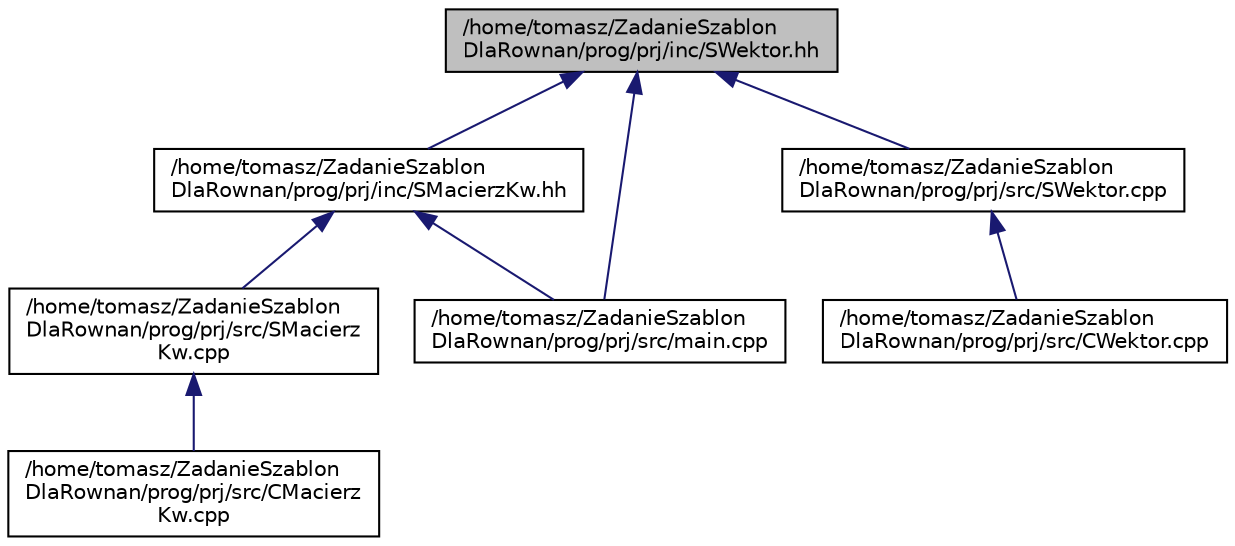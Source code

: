 digraph "/home/tomasz/ZadanieSzablonDlaRownan/prog/prj/inc/SWektor.hh"
{
  edge [fontname="Helvetica",fontsize="10",labelfontname="Helvetica",labelfontsize="10"];
  node [fontname="Helvetica",fontsize="10",shape=record];
  Node4 [label="/home/tomasz/ZadanieSzablon\lDlaRownan/prog/prj/inc/SWektor.hh",height=0.2,width=0.4,color="black", fillcolor="grey75", style="filled", fontcolor="black"];
  Node4 -> Node5 [dir="back",color="midnightblue",fontsize="10",style="solid",fontname="Helvetica"];
  Node5 [label="/home/tomasz/ZadanieSzablon\lDlaRownan/prog/prj/inc/SMacierzKw.hh",height=0.2,width=0.4,color="black", fillcolor="white", style="filled",URL="$_s_macierz_kw_8hh.html"];
  Node5 -> Node6 [dir="back",color="midnightblue",fontsize="10",style="solid",fontname="Helvetica"];
  Node6 [label="/home/tomasz/ZadanieSzablon\lDlaRownan/prog/prj/src/SMacierz\lKw.cpp",height=0.2,width=0.4,color="black", fillcolor="white", style="filled",URL="$_s_macierz_kw_8cpp.html"];
  Node6 -> Node7 [dir="back",color="midnightblue",fontsize="10",style="solid",fontname="Helvetica"];
  Node7 [label="/home/tomasz/ZadanieSzablon\lDlaRownan/prog/prj/src/CMacierz\lKw.cpp",height=0.2,width=0.4,color="black", fillcolor="white", style="filled",URL="$_c_macierz_kw_8cpp.html"];
  Node5 -> Node8 [dir="back",color="midnightblue",fontsize="10",style="solid",fontname="Helvetica"];
  Node8 [label="/home/tomasz/ZadanieSzablon\lDlaRownan/prog/prj/src/main.cpp",height=0.2,width=0.4,color="black", fillcolor="white", style="filled",URL="$main_8cpp.html"];
  Node4 -> Node9 [dir="back",color="midnightblue",fontsize="10",style="solid",fontname="Helvetica"];
  Node9 [label="/home/tomasz/ZadanieSzablon\lDlaRownan/prog/prj/src/SWektor.cpp",height=0.2,width=0.4,color="black", fillcolor="white", style="filled",URL="$_s_wektor_8cpp.html",tooltip="Definicje metod i funkcji klasy Wektor. "];
  Node9 -> Node10 [dir="back",color="midnightblue",fontsize="10",style="solid",fontname="Helvetica"];
  Node10 [label="/home/tomasz/ZadanieSzablon\lDlaRownan/prog/prj/src/CWektor.cpp",height=0.2,width=0.4,color="black", fillcolor="white", style="filled",URL="$_c_wektor_8cpp.html",tooltip="Jawne konkretyzacje szablonu klasy Wektor. "];
  Node4 -> Node8 [dir="back",color="midnightblue",fontsize="10",style="solid",fontname="Helvetica"];
}
